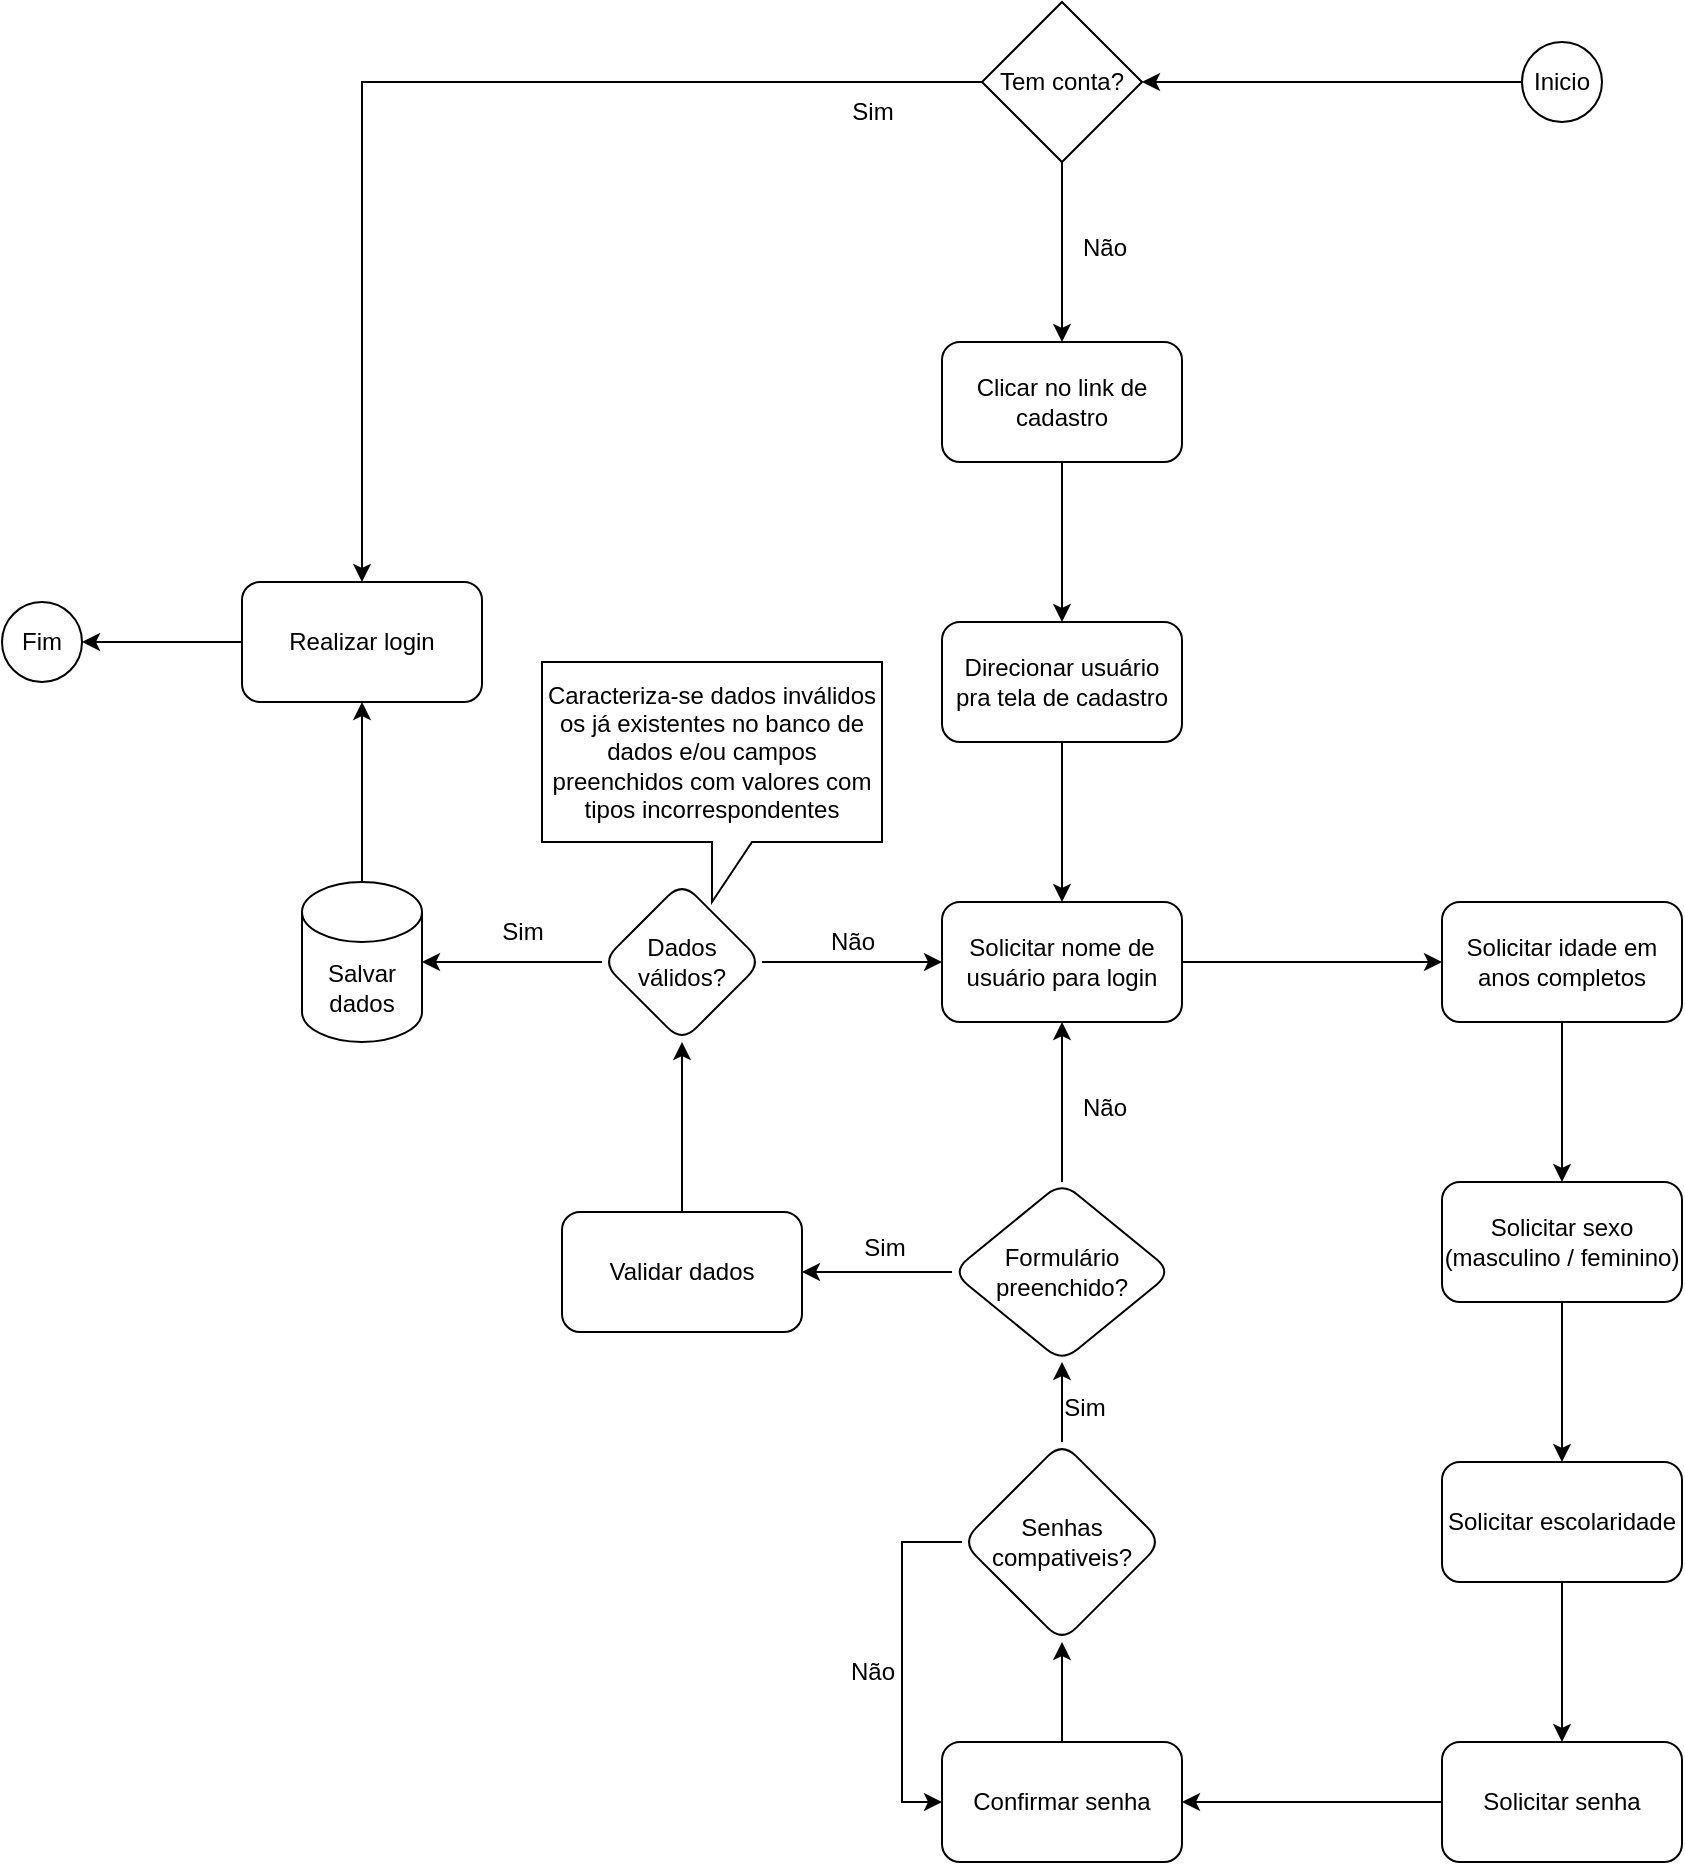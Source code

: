 <mxfile version="24.7.17">
  <diagram id="C5RBs43oDa-KdzZeNtuy" name="Page-1">
    <mxGraphModel dx="2876" dy="1084" grid="1" gridSize="10" guides="1" tooltips="1" connect="1" arrows="1" fold="1" page="1" pageScale="1" pageWidth="827" pageHeight="1169" math="0" shadow="0">
      <root>
        <mxCell id="WIyWlLk6GJQsqaUBKTNV-0" />
        <mxCell id="WIyWlLk6GJQsqaUBKTNV-1" parent="WIyWlLk6GJQsqaUBKTNV-0" />
        <mxCell id="PMqfsjEAWjkF-4yW7PhV-5" value="" style="edgeStyle=orthogonalEdgeStyle;rounded=0;orthogonalLoop=1;jettySize=auto;html=1;" edge="1" parent="WIyWlLk6GJQsqaUBKTNV-1" source="PMqfsjEAWjkF-4yW7PhV-0" target="PMqfsjEAWjkF-4yW7PhV-4">
          <mxGeometry relative="1" as="geometry" />
        </mxCell>
        <mxCell id="PMqfsjEAWjkF-4yW7PhV-0" value="Inicio" style="ellipse;whiteSpace=wrap;html=1;aspect=fixed;" vertex="1" parent="WIyWlLk6GJQsqaUBKTNV-1">
          <mxGeometry x="520" y="120" width="40" height="40" as="geometry" />
        </mxCell>
        <mxCell id="PMqfsjEAWjkF-4yW7PhV-12" value="" style="edgeStyle=orthogonalEdgeStyle;rounded=0;orthogonalLoop=1;jettySize=auto;html=1;" edge="1" parent="WIyWlLk6GJQsqaUBKTNV-1" source="PMqfsjEAWjkF-4yW7PhV-4" target="PMqfsjEAWjkF-4yW7PhV-11">
          <mxGeometry relative="1" as="geometry" />
        </mxCell>
        <mxCell id="PMqfsjEAWjkF-4yW7PhV-54" style="edgeStyle=orthogonalEdgeStyle;rounded=0;orthogonalLoop=1;jettySize=auto;html=1;entryX=0.5;entryY=0;entryDx=0;entryDy=0;" edge="1" parent="WIyWlLk6GJQsqaUBKTNV-1" source="PMqfsjEAWjkF-4yW7PhV-4" target="PMqfsjEAWjkF-4yW7PhV-52">
          <mxGeometry relative="1" as="geometry">
            <Array as="points">
              <mxPoint x="-60" y="140" />
            </Array>
          </mxGeometry>
        </mxCell>
        <mxCell id="PMqfsjEAWjkF-4yW7PhV-4" value="Tem conta?" style="rhombus;whiteSpace=wrap;html=1;" vertex="1" parent="WIyWlLk6GJQsqaUBKTNV-1">
          <mxGeometry x="250" y="100" width="80" height="80" as="geometry" />
        </mxCell>
        <mxCell id="PMqfsjEAWjkF-4yW7PhV-9" value="Fim" style="ellipse;whiteSpace=wrap;html=1;aspect=fixed;fillColor=#FFFFFF;" vertex="1" parent="WIyWlLk6GJQsqaUBKTNV-1">
          <mxGeometry x="-240" y="400" width="40" height="40" as="geometry" />
        </mxCell>
        <mxCell id="PMqfsjEAWjkF-4yW7PhV-15" value="" style="edgeStyle=orthogonalEdgeStyle;rounded=0;orthogonalLoop=1;jettySize=auto;html=1;" edge="1" parent="WIyWlLk6GJQsqaUBKTNV-1" source="PMqfsjEAWjkF-4yW7PhV-11" target="PMqfsjEAWjkF-4yW7PhV-14">
          <mxGeometry relative="1" as="geometry" />
        </mxCell>
        <mxCell id="PMqfsjEAWjkF-4yW7PhV-11" value="Clicar no link de cadastro" style="rounded=1;whiteSpace=wrap;html=1;" vertex="1" parent="WIyWlLk6GJQsqaUBKTNV-1">
          <mxGeometry x="230" y="270" width="120" height="60" as="geometry" />
        </mxCell>
        <mxCell id="PMqfsjEAWjkF-4yW7PhV-13" value="Não" style="text;html=1;align=center;verticalAlign=middle;resizable=0;points=[];autosize=1;strokeColor=none;fillColor=none;" vertex="1" parent="WIyWlLk6GJQsqaUBKTNV-1">
          <mxGeometry x="286" y="208" width="50" height="30" as="geometry" />
        </mxCell>
        <mxCell id="PMqfsjEAWjkF-4yW7PhV-18" value="" style="edgeStyle=orthogonalEdgeStyle;rounded=0;orthogonalLoop=1;jettySize=auto;html=1;" edge="1" parent="WIyWlLk6GJQsqaUBKTNV-1" source="PMqfsjEAWjkF-4yW7PhV-14" target="PMqfsjEAWjkF-4yW7PhV-17">
          <mxGeometry relative="1" as="geometry" />
        </mxCell>
        <mxCell id="PMqfsjEAWjkF-4yW7PhV-14" value="Direcionar usuário pra tela de cadastro" style="whiteSpace=wrap;html=1;rounded=1;" vertex="1" parent="WIyWlLk6GJQsqaUBKTNV-1">
          <mxGeometry x="230" y="410" width="120" height="60" as="geometry" />
        </mxCell>
        <mxCell id="PMqfsjEAWjkF-4yW7PhV-20" value="" style="edgeStyle=orthogonalEdgeStyle;rounded=0;orthogonalLoop=1;jettySize=auto;html=1;" edge="1" parent="WIyWlLk6GJQsqaUBKTNV-1" source="PMqfsjEAWjkF-4yW7PhV-17" target="PMqfsjEAWjkF-4yW7PhV-19">
          <mxGeometry relative="1" as="geometry" />
        </mxCell>
        <mxCell id="PMqfsjEAWjkF-4yW7PhV-17" value="Solicitar nome de usuário para login" style="rounded=1;whiteSpace=wrap;html=1;" vertex="1" parent="WIyWlLk6GJQsqaUBKTNV-1">
          <mxGeometry x="230" y="550" width="120" height="60" as="geometry" />
        </mxCell>
        <mxCell id="PMqfsjEAWjkF-4yW7PhV-22" value="" style="edgeStyle=orthogonalEdgeStyle;rounded=0;orthogonalLoop=1;jettySize=auto;html=1;" edge="1" parent="WIyWlLk6GJQsqaUBKTNV-1" source="PMqfsjEAWjkF-4yW7PhV-19" target="PMqfsjEAWjkF-4yW7PhV-21">
          <mxGeometry relative="1" as="geometry" />
        </mxCell>
        <mxCell id="PMqfsjEAWjkF-4yW7PhV-19" value="Solicitar idade em anos completos" style="rounded=1;whiteSpace=wrap;html=1;" vertex="1" parent="WIyWlLk6GJQsqaUBKTNV-1">
          <mxGeometry x="480" y="550" width="120" height="60" as="geometry" />
        </mxCell>
        <mxCell id="PMqfsjEAWjkF-4yW7PhV-24" value="" style="edgeStyle=orthogonalEdgeStyle;rounded=0;orthogonalLoop=1;jettySize=auto;html=1;" edge="1" parent="WIyWlLk6GJQsqaUBKTNV-1" source="PMqfsjEAWjkF-4yW7PhV-21" target="PMqfsjEAWjkF-4yW7PhV-23">
          <mxGeometry relative="1" as="geometry" />
        </mxCell>
        <mxCell id="PMqfsjEAWjkF-4yW7PhV-21" value="Solicitar sexo (masculino / feminino)" style="rounded=1;whiteSpace=wrap;html=1;" vertex="1" parent="WIyWlLk6GJQsqaUBKTNV-1">
          <mxGeometry x="480" y="690" width="120" height="60" as="geometry" />
        </mxCell>
        <mxCell id="PMqfsjEAWjkF-4yW7PhV-26" value="" style="edgeStyle=orthogonalEdgeStyle;rounded=0;orthogonalLoop=1;jettySize=auto;html=1;" edge="1" parent="WIyWlLk6GJQsqaUBKTNV-1" source="PMqfsjEAWjkF-4yW7PhV-23" target="PMqfsjEAWjkF-4yW7PhV-25">
          <mxGeometry relative="1" as="geometry" />
        </mxCell>
        <mxCell id="PMqfsjEAWjkF-4yW7PhV-23" value="Solicitar escolaridade" style="rounded=1;whiteSpace=wrap;html=1;" vertex="1" parent="WIyWlLk6GJQsqaUBKTNV-1">
          <mxGeometry x="480" y="830" width="120" height="60" as="geometry" />
        </mxCell>
        <mxCell id="PMqfsjEAWjkF-4yW7PhV-28" value="" style="edgeStyle=orthogonalEdgeStyle;rounded=0;orthogonalLoop=1;jettySize=auto;html=1;" edge="1" parent="WIyWlLk6GJQsqaUBKTNV-1" source="PMqfsjEAWjkF-4yW7PhV-25" target="PMqfsjEAWjkF-4yW7PhV-27">
          <mxGeometry relative="1" as="geometry" />
        </mxCell>
        <mxCell id="PMqfsjEAWjkF-4yW7PhV-25" value="Solicitar senha" style="rounded=1;whiteSpace=wrap;html=1;" vertex="1" parent="WIyWlLk6GJQsqaUBKTNV-1">
          <mxGeometry x="480" y="970" width="120" height="60" as="geometry" />
        </mxCell>
        <mxCell id="PMqfsjEAWjkF-4yW7PhV-30" value="" style="edgeStyle=orthogonalEdgeStyle;rounded=0;orthogonalLoop=1;jettySize=auto;html=1;" edge="1" parent="WIyWlLk6GJQsqaUBKTNV-1" source="PMqfsjEAWjkF-4yW7PhV-27" target="PMqfsjEAWjkF-4yW7PhV-29">
          <mxGeometry relative="1" as="geometry" />
        </mxCell>
        <mxCell id="PMqfsjEAWjkF-4yW7PhV-27" value="Confirmar senha" style="rounded=1;whiteSpace=wrap;html=1;" vertex="1" parent="WIyWlLk6GJQsqaUBKTNV-1">
          <mxGeometry x="230" y="970" width="120" height="60" as="geometry" />
        </mxCell>
        <mxCell id="PMqfsjEAWjkF-4yW7PhV-32" value="" style="edgeStyle=orthogonalEdgeStyle;rounded=0;orthogonalLoop=1;jettySize=auto;html=1;" edge="1" parent="WIyWlLk6GJQsqaUBKTNV-1" source="PMqfsjEAWjkF-4yW7PhV-29" target="PMqfsjEAWjkF-4yW7PhV-31">
          <mxGeometry relative="1" as="geometry" />
        </mxCell>
        <mxCell id="PMqfsjEAWjkF-4yW7PhV-33" style="edgeStyle=orthogonalEdgeStyle;rounded=0;orthogonalLoop=1;jettySize=auto;html=1;entryX=0;entryY=0.5;entryDx=0;entryDy=0;" edge="1" parent="WIyWlLk6GJQsqaUBKTNV-1" source="PMqfsjEAWjkF-4yW7PhV-29" target="PMqfsjEAWjkF-4yW7PhV-27">
          <mxGeometry relative="1" as="geometry">
            <Array as="points">
              <mxPoint x="210" y="870" />
              <mxPoint x="210" y="1000" />
            </Array>
          </mxGeometry>
        </mxCell>
        <mxCell id="PMqfsjEAWjkF-4yW7PhV-29" value="Senhas compativeis?" style="rhombus;whiteSpace=wrap;html=1;rounded=1;" vertex="1" parent="WIyWlLk6GJQsqaUBKTNV-1">
          <mxGeometry x="240" y="820" width="100" height="100" as="geometry" />
        </mxCell>
        <mxCell id="PMqfsjEAWjkF-4yW7PhV-35" style="edgeStyle=orthogonalEdgeStyle;rounded=0;orthogonalLoop=1;jettySize=auto;html=1;" edge="1" parent="WIyWlLk6GJQsqaUBKTNV-1" source="PMqfsjEAWjkF-4yW7PhV-31" target="PMqfsjEAWjkF-4yW7PhV-17">
          <mxGeometry relative="1" as="geometry" />
        </mxCell>
        <mxCell id="PMqfsjEAWjkF-4yW7PhV-39" value="" style="edgeStyle=orthogonalEdgeStyle;rounded=0;orthogonalLoop=1;jettySize=auto;html=1;" edge="1" parent="WIyWlLk6GJQsqaUBKTNV-1" source="PMqfsjEAWjkF-4yW7PhV-31" target="PMqfsjEAWjkF-4yW7PhV-38">
          <mxGeometry relative="1" as="geometry" />
        </mxCell>
        <mxCell id="PMqfsjEAWjkF-4yW7PhV-31" value="Formulário preenchido?" style="rhombus;whiteSpace=wrap;html=1;rounded=1;" vertex="1" parent="WIyWlLk6GJQsqaUBKTNV-1">
          <mxGeometry x="235" y="690" width="110" height="90" as="geometry" />
        </mxCell>
        <mxCell id="PMqfsjEAWjkF-4yW7PhV-34" value="Não" style="text;html=1;align=center;verticalAlign=middle;resizable=0;points=[];autosize=1;strokeColor=none;fillColor=none;" vertex="1" parent="WIyWlLk6GJQsqaUBKTNV-1">
          <mxGeometry x="170" y="920" width="50" height="30" as="geometry" />
        </mxCell>
        <mxCell id="PMqfsjEAWjkF-4yW7PhV-36" value="Sim" style="text;html=1;align=center;verticalAlign=middle;resizable=0;points=[];autosize=1;strokeColor=none;fillColor=none;" vertex="1" parent="WIyWlLk6GJQsqaUBKTNV-1">
          <mxGeometry x="281" y="788" width="40" height="30" as="geometry" />
        </mxCell>
        <mxCell id="PMqfsjEAWjkF-4yW7PhV-37" value="Não" style="text;html=1;align=center;verticalAlign=middle;resizable=0;points=[];autosize=1;strokeColor=none;fillColor=none;" vertex="1" parent="WIyWlLk6GJQsqaUBKTNV-1">
          <mxGeometry x="286" y="638" width="50" height="30" as="geometry" />
        </mxCell>
        <mxCell id="PMqfsjEAWjkF-4yW7PhV-41" value="" style="edgeStyle=orthogonalEdgeStyle;rounded=0;orthogonalLoop=1;jettySize=auto;html=1;" edge="1" parent="WIyWlLk6GJQsqaUBKTNV-1" source="PMqfsjEAWjkF-4yW7PhV-38" target="PMqfsjEAWjkF-4yW7PhV-40">
          <mxGeometry relative="1" as="geometry" />
        </mxCell>
        <mxCell id="PMqfsjEAWjkF-4yW7PhV-38" value="Validar dados" style="whiteSpace=wrap;html=1;rounded=1;" vertex="1" parent="WIyWlLk6GJQsqaUBKTNV-1">
          <mxGeometry x="40" y="705" width="120" height="60" as="geometry" />
        </mxCell>
        <mxCell id="PMqfsjEAWjkF-4yW7PhV-42" value="" style="edgeStyle=orthogonalEdgeStyle;rounded=0;orthogonalLoop=1;jettySize=auto;html=1;" edge="1" parent="WIyWlLk6GJQsqaUBKTNV-1" source="PMqfsjEAWjkF-4yW7PhV-40" target="PMqfsjEAWjkF-4yW7PhV-17">
          <mxGeometry relative="1" as="geometry" />
        </mxCell>
        <mxCell id="PMqfsjEAWjkF-4yW7PhV-40" value="Dados válidos?" style="rhombus;whiteSpace=wrap;html=1;rounded=1;" vertex="1" parent="WIyWlLk6GJQsqaUBKTNV-1">
          <mxGeometry x="60" y="540" width="80" height="80" as="geometry" />
        </mxCell>
        <mxCell id="PMqfsjEAWjkF-4yW7PhV-43" value="Não" style="text;html=1;align=center;verticalAlign=middle;resizable=0;points=[];autosize=1;strokeColor=none;fillColor=none;" vertex="1" parent="WIyWlLk6GJQsqaUBKTNV-1">
          <mxGeometry x="160" y="555" width="50" height="30" as="geometry" />
        </mxCell>
        <mxCell id="PMqfsjEAWjkF-4yW7PhV-44" value="Sim" style="text;html=1;align=center;verticalAlign=middle;resizable=0;points=[];autosize=1;strokeColor=none;fillColor=none;" vertex="1" parent="WIyWlLk6GJQsqaUBKTNV-1">
          <mxGeometry x="181" y="708" width="40" height="30" as="geometry" />
        </mxCell>
        <mxCell id="PMqfsjEAWjkF-4yW7PhV-53" value="" style="edgeStyle=orthogonalEdgeStyle;rounded=0;orthogonalLoop=1;jettySize=auto;html=1;" edge="1" parent="WIyWlLk6GJQsqaUBKTNV-1" source="PMqfsjEAWjkF-4yW7PhV-47" target="PMqfsjEAWjkF-4yW7PhV-52">
          <mxGeometry relative="1" as="geometry" />
        </mxCell>
        <mxCell id="PMqfsjEAWjkF-4yW7PhV-47" value="Salvar dados" style="shape=cylinder3;whiteSpace=wrap;html=1;boundedLbl=1;backgroundOutline=1;size=15;" vertex="1" parent="WIyWlLk6GJQsqaUBKTNV-1">
          <mxGeometry x="-90" y="540" width="60" height="80" as="geometry" />
        </mxCell>
        <mxCell id="PMqfsjEAWjkF-4yW7PhV-48" style="edgeStyle=orthogonalEdgeStyle;rounded=0;orthogonalLoop=1;jettySize=auto;html=1;entryX=1;entryY=0.5;entryDx=0;entryDy=0;entryPerimeter=0;" edge="1" parent="WIyWlLk6GJQsqaUBKTNV-1" source="PMqfsjEAWjkF-4yW7PhV-40" target="PMqfsjEAWjkF-4yW7PhV-47">
          <mxGeometry relative="1" as="geometry" />
        </mxCell>
        <mxCell id="PMqfsjEAWjkF-4yW7PhV-51" value="Sim" style="text;html=1;align=center;verticalAlign=middle;resizable=0;points=[];autosize=1;strokeColor=none;fillColor=none;" vertex="1" parent="WIyWlLk6GJQsqaUBKTNV-1">
          <mxGeometry y="550" width="40" height="30" as="geometry" />
        </mxCell>
        <mxCell id="PMqfsjEAWjkF-4yW7PhV-56" style="edgeStyle=orthogonalEdgeStyle;rounded=0;orthogonalLoop=1;jettySize=auto;html=1;entryX=1;entryY=0.5;entryDx=0;entryDy=0;" edge="1" parent="WIyWlLk6GJQsqaUBKTNV-1" source="PMqfsjEAWjkF-4yW7PhV-52" target="PMqfsjEAWjkF-4yW7PhV-9">
          <mxGeometry relative="1" as="geometry" />
        </mxCell>
        <mxCell id="PMqfsjEAWjkF-4yW7PhV-52" value="Realizar login" style="rounded=1;whiteSpace=wrap;html=1;" vertex="1" parent="WIyWlLk6GJQsqaUBKTNV-1">
          <mxGeometry x="-120" y="390" width="120" height="60" as="geometry" />
        </mxCell>
        <mxCell id="PMqfsjEAWjkF-4yW7PhV-55" value="Sim" style="text;html=1;align=center;verticalAlign=middle;resizable=0;points=[];autosize=1;strokeColor=none;fillColor=none;" vertex="1" parent="WIyWlLk6GJQsqaUBKTNV-1">
          <mxGeometry x="175" y="140" width="40" height="30" as="geometry" />
        </mxCell>
        <mxCell id="PMqfsjEAWjkF-4yW7PhV-58" value="Caracteriza-se dados inválidos os já existentes no banco de dados e/ou campos preenchidos com valores com tipos incorrespondentes" style="shape=callout;whiteSpace=wrap;html=1;perimeter=calloutPerimeter;" vertex="1" parent="WIyWlLk6GJQsqaUBKTNV-1">
          <mxGeometry x="30" y="430" width="170" height="120" as="geometry" />
        </mxCell>
      </root>
    </mxGraphModel>
  </diagram>
</mxfile>
